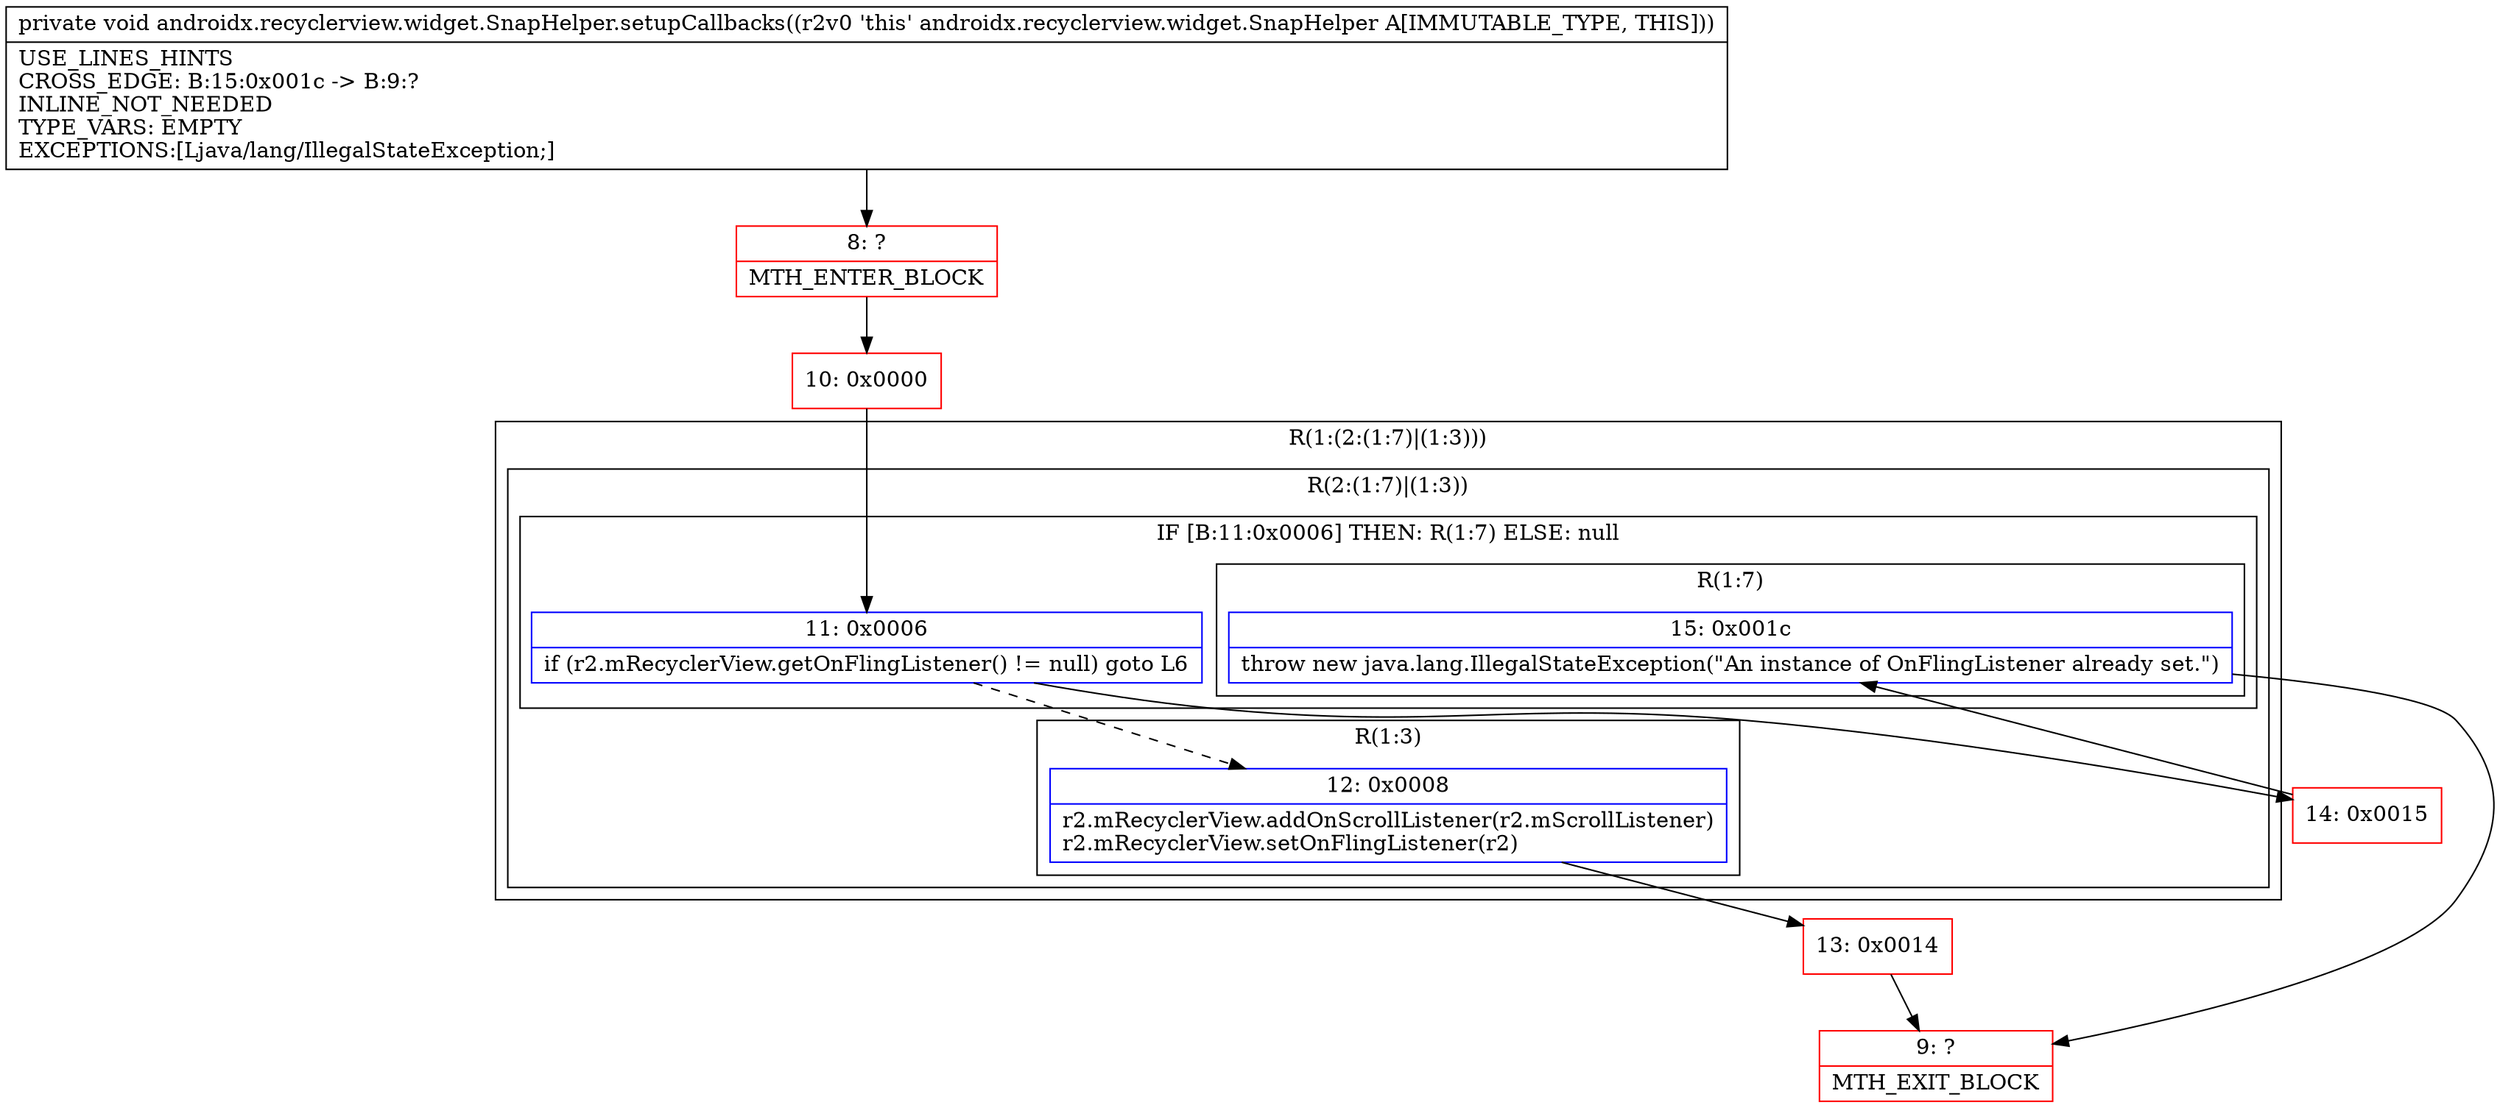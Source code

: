 digraph "CFG forandroidx.recyclerview.widget.SnapHelper.setupCallbacks()V" {
subgraph cluster_Region_586824238 {
label = "R(1:(2:(1:7)|(1:3)))";
node [shape=record,color=blue];
subgraph cluster_Region_997725517 {
label = "R(2:(1:7)|(1:3))";
node [shape=record,color=blue];
subgraph cluster_IfRegion_1544284989 {
label = "IF [B:11:0x0006] THEN: R(1:7) ELSE: null";
node [shape=record,color=blue];
Node_11 [shape=record,label="{11\:\ 0x0006|if (r2.mRecyclerView.getOnFlingListener() != null) goto L6\l}"];
subgraph cluster_Region_1897734702 {
label = "R(1:7)";
node [shape=record,color=blue];
Node_15 [shape=record,label="{15\:\ 0x001c|throw new java.lang.IllegalStateException(\"An instance of OnFlingListener already set.\")\l}"];
}
}
subgraph cluster_Region_46488937 {
label = "R(1:3)";
node [shape=record,color=blue];
Node_12 [shape=record,label="{12\:\ 0x0008|r2.mRecyclerView.addOnScrollListener(r2.mScrollListener)\lr2.mRecyclerView.setOnFlingListener(r2)\l}"];
}
}
}
Node_8 [shape=record,color=red,label="{8\:\ ?|MTH_ENTER_BLOCK\l}"];
Node_10 [shape=record,color=red,label="{10\:\ 0x0000}"];
Node_13 [shape=record,color=red,label="{13\:\ 0x0014}"];
Node_9 [shape=record,color=red,label="{9\:\ ?|MTH_EXIT_BLOCK\l}"];
Node_14 [shape=record,color=red,label="{14\:\ 0x0015}"];
MethodNode[shape=record,label="{private void androidx.recyclerview.widget.SnapHelper.setupCallbacks((r2v0 'this' androidx.recyclerview.widget.SnapHelper A[IMMUTABLE_TYPE, THIS]))  | USE_LINES_HINTS\lCROSS_EDGE: B:15:0x001c \-\> B:9:?\lINLINE_NOT_NEEDED\lTYPE_VARS: EMPTY\lEXCEPTIONS:[Ljava\/lang\/IllegalStateException;]\l}"];
MethodNode -> Node_8;Node_11 -> Node_12[style=dashed];
Node_11 -> Node_14;
Node_15 -> Node_9;
Node_12 -> Node_13;
Node_8 -> Node_10;
Node_10 -> Node_11;
Node_13 -> Node_9;
Node_14 -> Node_15;
}

